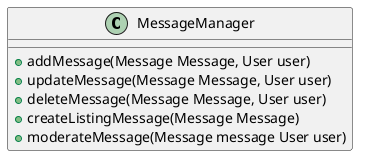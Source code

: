@startuml MessageManager

class MessageManager{

    + addMessage(Message Message, User user)
    + updateMessage(Message Message, User user)
    + deleteMessage(Message Message, User user)
    + createListingMessage(Message Message)
    + moderateMessage(Message message User user)

}